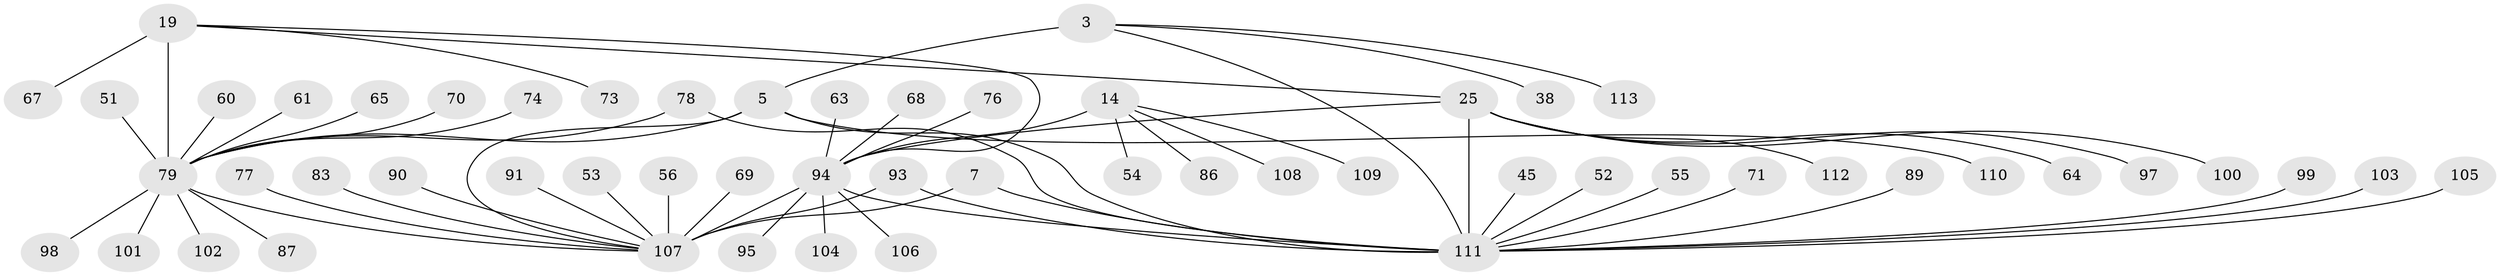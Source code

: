 // original degree distribution, {5: 0.04424778761061947, 9: 0.07079646017699115, 13: 0.008849557522123894, 7: 0.05309734513274336, 4: 0.035398230088495575, 8: 0.017699115044247787, 12: 0.008849557522123894, 10: 0.008849557522123894, 1: 0.5752212389380531, 2: 0.1504424778761062, 3: 0.02654867256637168}
// Generated by graph-tools (version 1.1) at 2025/58/03/04/25 21:58:42]
// undirected, 56 vertices, 64 edges
graph export_dot {
graph [start="1"]
  node [color=gray90,style=filled];
  3 [super="+1"];
  5 [super="+2"];
  7 [super="+6"];
  14 [super="+12"];
  19 [super="+17"];
  25 [super="+21+22"];
  38;
  45;
  51;
  52;
  53;
  54;
  55;
  56;
  60;
  61;
  63 [super="+57"];
  64;
  65;
  67 [super="+29"];
  68;
  69;
  70;
  71;
  73 [super="+43"];
  74;
  76 [super="+62"];
  77;
  78;
  79 [super="+36+20+35+46"];
  83;
  86;
  87;
  89 [super="+84"];
  90;
  91;
  93 [super="+92"];
  94 [super="+88+15+26+32+34"];
  95;
  97;
  98;
  99;
  100;
  101;
  102;
  103 [super="+39"];
  104;
  105;
  106;
  107 [super="+66+10+48"];
  108;
  109;
  110;
  111 [super="+50+96+30+37+72"];
  112 [super="+75"];
  113;
  3 -- 5 [weight=4];
  3 -- 38;
  3 -- 113;
  3 -- 111 [weight=2];
  5 -- 110;
  5 -- 79 [weight=3];
  5 -- 107 [weight=2];
  5 -- 111 [weight=4];
  7 -- 107 [weight=6];
  7 -- 111;
  14 -- 54;
  14 -- 86;
  14 -- 108;
  14 -- 109;
  14 -- 94 [weight=6];
  19 -- 25;
  19 -- 79 [weight=6];
  19 -- 67;
  19 -- 73;
  19 -- 94;
  25 -- 97;
  25 -- 100;
  25 -- 64;
  25 -- 111 [weight=7];
  25 -- 112;
  25 -- 94;
  45 -- 111;
  51 -- 79;
  52 -- 111;
  53 -- 107;
  55 -- 111;
  56 -- 107;
  60 -- 79;
  61 -- 79;
  63 -- 94;
  65 -- 79;
  68 -- 94;
  69 -- 107;
  70 -- 79;
  71 -- 111;
  74 -- 79;
  76 -- 94;
  77 -- 107;
  78 -- 79;
  78 -- 111;
  79 -- 87;
  79 -- 98;
  79 -- 101;
  79 -- 102;
  79 -- 107;
  83 -- 107;
  89 -- 111;
  90 -- 107;
  91 -- 107;
  93 -- 107;
  93 -- 111;
  94 -- 111 [weight=2];
  94 -- 104;
  94 -- 106;
  94 -- 107;
  94 -- 95;
  99 -- 111;
  103 -- 111;
  105 -- 111;
}
